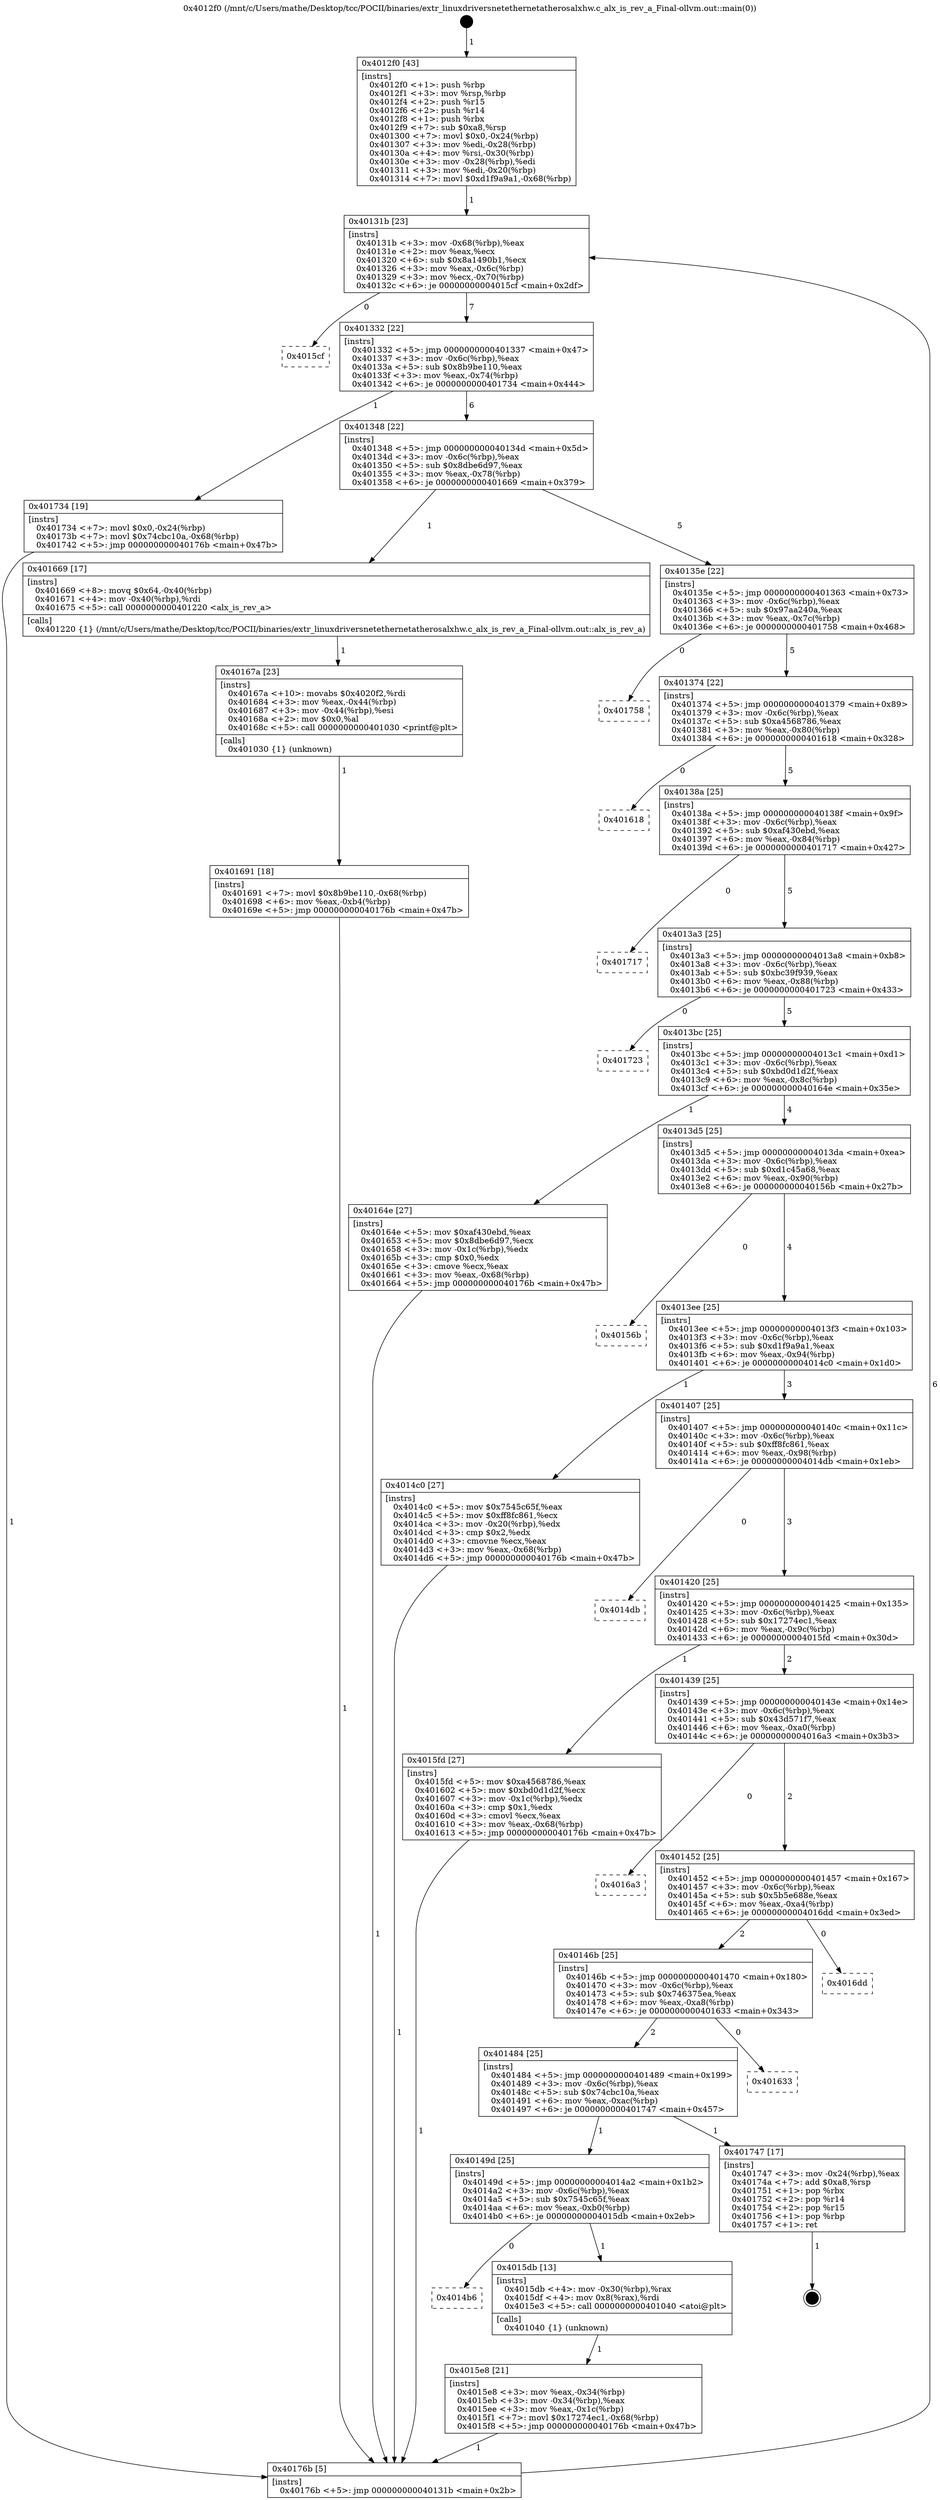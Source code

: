 digraph "0x4012f0" {
  label = "0x4012f0 (/mnt/c/Users/mathe/Desktop/tcc/POCII/binaries/extr_linuxdriversnetethernetatherosalxhw.c_alx_is_rev_a_Final-ollvm.out::main(0))"
  labelloc = "t"
  node[shape=record]

  Entry [label="",width=0.3,height=0.3,shape=circle,fillcolor=black,style=filled]
  "0x40131b" [label="{
     0x40131b [23]\l
     | [instrs]\l
     &nbsp;&nbsp;0x40131b \<+3\>: mov -0x68(%rbp),%eax\l
     &nbsp;&nbsp;0x40131e \<+2\>: mov %eax,%ecx\l
     &nbsp;&nbsp;0x401320 \<+6\>: sub $0x8a1490b1,%ecx\l
     &nbsp;&nbsp;0x401326 \<+3\>: mov %eax,-0x6c(%rbp)\l
     &nbsp;&nbsp;0x401329 \<+3\>: mov %ecx,-0x70(%rbp)\l
     &nbsp;&nbsp;0x40132c \<+6\>: je 00000000004015cf \<main+0x2df\>\l
  }"]
  "0x4015cf" [label="{
     0x4015cf\l
  }", style=dashed]
  "0x401332" [label="{
     0x401332 [22]\l
     | [instrs]\l
     &nbsp;&nbsp;0x401332 \<+5\>: jmp 0000000000401337 \<main+0x47\>\l
     &nbsp;&nbsp;0x401337 \<+3\>: mov -0x6c(%rbp),%eax\l
     &nbsp;&nbsp;0x40133a \<+5\>: sub $0x8b9be110,%eax\l
     &nbsp;&nbsp;0x40133f \<+3\>: mov %eax,-0x74(%rbp)\l
     &nbsp;&nbsp;0x401342 \<+6\>: je 0000000000401734 \<main+0x444\>\l
  }"]
  Exit [label="",width=0.3,height=0.3,shape=circle,fillcolor=black,style=filled,peripheries=2]
  "0x401734" [label="{
     0x401734 [19]\l
     | [instrs]\l
     &nbsp;&nbsp;0x401734 \<+7\>: movl $0x0,-0x24(%rbp)\l
     &nbsp;&nbsp;0x40173b \<+7\>: movl $0x74cbc10a,-0x68(%rbp)\l
     &nbsp;&nbsp;0x401742 \<+5\>: jmp 000000000040176b \<main+0x47b\>\l
  }"]
  "0x401348" [label="{
     0x401348 [22]\l
     | [instrs]\l
     &nbsp;&nbsp;0x401348 \<+5\>: jmp 000000000040134d \<main+0x5d\>\l
     &nbsp;&nbsp;0x40134d \<+3\>: mov -0x6c(%rbp),%eax\l
     &nbsp;&nbsp;0x401350 \<+5\>: sub $0x8dbe6d97,%eax\l
     &nbsp;&nbsp;0x401355 \<+3\>: mov %eax,-0x78(%rbp)\l
     &nbsp;&nbsp;0x401358 \<+6\>: je 0000000000401669 \<main+0x379\>\l
  }"]
  "0x401691" [label="{
     0x401691 [18]\l
     | [instrs]\l
     &nbsp;&nbsp;0x401691 \<+7\>: movl $0x8b9be110,-0x68(%rbp)\l
     &nbsp;&nbsp;0x401698 \<+6\>: mov %eax,-0xb4(%rbp)\l
     &nbsp;&nbsp;0x40169e \<+5\>: jmp 000000000040176b \<main+0x47b\>\l
  }"]
  "0x401669" [label="{
     0x401669 [17]\l
     | [instrs]\l
     &nbsp;&nbsp;0x401669 \<+8\>: movq $0x64,-0x40(%rbp)\l
     &nbsp;&nbsp;0x401671 \<+4\>: mov -0x40(%rbp),%rdi\l
     &nbsp;&nbsp;0x401675 \<+5\>: call 0000000000401220 \<alx_is_rev_a\>\l
     | [calls]\l
     &nbsp;&nbsp;0x401220 \{1\} (/mnt/c/Users/mathe/Desktop/tcc/POCII/binaries/extr_linuxdriversnetethernetatherosalxhw.c_alx_is_rev_a_Final-ollvm.out::alx_is_rev_a)\l
  }"]
  "0x40135e" [label="{
     0x40135e [22]\l
     | [instrs]\l
     &nbsp;&nbsp;0x40135e \<+5\>: jmp 0000000000401363 \<main+0x73\>\l
     &nbsp;&nbsp;0x401363 \<+3\>: mov -0x6c(%rbp),%eax\l
     &nbsp;&nbsp;0x401366 \<+5\>: sub $0x97aa240a,%eax\l
     &nbsp;&nbsp;0x40136b \<+3\>: mov %eax,-0x7c(%rbp)\l
     &nbsp;&nbsp;0x40136e \<+6\>: je 0000000000401758 \<main+0x468\>\l
  }"]
  "0x40167a" [label="{
     0x40167a [23]\l
     | [instrs]\l
     &nbsp;&nbsp;0x40167a \<+10\>: movabs $0x4020f2,%rdi\l
     &nbsp;&nbsp;0x401684 \<+3\>: mov %eax,-0x44(%rbp)\l
     &nbsp;&nbsp;0x401687 \<+3\>: mov -0x44(%rbp),%esi\l
     &nbsp;&nbsp;0x40168a \<+2\>: mov $0x0,%al\l
     &nbsp;&nbsp;0x40168c \<+5\>: call 0000000000401030 \<printf@plt\>\l
     | [calls]\l
     &nbsp;&nbsp;0x401030 \{1\} (unknown)\l
  }"]
  "0x401758" [label="{
     0x401758\l
  }", style=dashed]
  "0x401374" [label="{
     0x401374 [22]\l
     | [instrs]\l
     &nbsp;&nbsp;0x401374 \<+5\>: jmp 0000000000401379 \<main+0x89\>\l
     &nbsp;&nbsp;0x401379 \<+3\>: mov -0x6c(%rbp),%eax\l
     &nbsp;&nbsp;0x40137c \<+5\>: sub $0xa4568786,%eax\l
     &nbsp;&nbsp;0x401381 \<+3\>: mov %eax,-0x80(%rbp)\l
     &nbsp;&nbsp;0x401384 \<+6\>: je 0000000000401618 \<main+0x328\>\l
  }"]
  "0x4015e8" [label="{
     0x4015e8 [21]\l
     | [instrs]\l
     &nbsp;&nbsp;0x4015e8 \<+3\>: mov %eax,-0x34(%rbp)\l
     &nbsp;&nbsp;0x4015eb \<+3\>: mov -0x34(%rbp),%eax\l
     &nbsp;&nbsp;0x4015ee \<+3\>: mov %eax,-0x1c(%rbp)\l
     &nbsp;&nbsp;0x4015f1 \<+7\>: movl $0x17274ec1,-0x68(%rbp)\l
     &nbsp;&nbsp;0x4015f8 \<+5\>: jmp 000000000040176b \<main+0x47b\>\l
  }"]
  "0x401618" [label="{
     0x401618\l
  }", style=dashed]
  "0x40138a" [label="{
     0x40138a [25]\l
     | [instrs]\l
     &nbsp;&nbsp;0x40138a \<+5\>: jmp 000000000040138f \<main+0x9f\>\l
     &nbsp;&nbsp;0x40138f \<+3\>: mov -0x6c(%rbp),%eax\l
     &nbsp;&nbsp;0x401392 \<+5\>: sub $0xaf430ebd,%eax\l
     &nbsp;&nbsp;0x401397 \<+6\>: mov %eax,-0x84(%rbp)\l
     &nbsp;&nbsp;0x40139d \<+6\>: je 0000000000401717 \<main+0x427\>\l
  }"]
  "0x4014b6" [label="{
     0x4014b6\l
  }", style=dashed]
  "0x401717" [label="{
     0x401717\l
  }", style=dashed]
  "0x4013a3" [label="{
     0x4013a3 [25]\l
     | [instrs]\l
     &nbsp;&nbsp;0x4013a3 \<+5\>: jmp 00000000004013a8 \<main+0xb8\>\l
     &nbsp;&nbsp;0x4013a8 \<+3\>: mov -0x6c(%rbp),%eax\l
     &nbsp;&nbsp;0x4013ab \<+5\>: sub $0xbc39f939,%eax\l
     &nbsp;&nbsp;0x4013b0 \<+6\>: mov %eax,-0x88(%rbp)\l
     &nbsp;&nbsp;0x4013b6 \<+6\>: je 0000000000401723 \<main+0x433\>\l
  }"]
  "0x4015db" [label="{
     0x4015db [13]\l
     | [instrs]\l
     &nbsp;&nbsp;0x4015db \<+4\>: mov -0x30(%rbp),%rax\l
     &nbsp;&nbsp;0x4015df \<+4\>: mov 0x8(%rax),%rdi\l
     &nbsp;&nbsp;0x4015e3 \<+5\>: call 0000000000401040 \<atoi@plt\>\l
     | [calls]\l
     &nbsp;&nbsp;0x401040 \{1\} (unknown)\l
  }"]
  "0x401723" [label="{
     0x401723\l
  }", style=dashed]
  "0x4013bc" [label="{
     0x4013bc [25]\l
     | [instrs]\l
     &nbsp;&nbsp;0x4013bc \<+5\>: jmp 00000000004013c1 \<main+0xd1\>\l
     &nbsp;&nbsp;0x4013c1 \<+3\>: mov -0x6c(%rbp),%eax\l
     &nbsp;&nbsp;0x4013c4 \<+5\>: sub $0xbd0d1d2f,%eax\l
     &nbsp;&nbsp;0x4013c9 \<+6\>: mov %eax,-0x8c(%rbp)\l
     &nbsp;&nbsp;0x4013cf \<+6\>: je 000000000040164e \<main+0x35e\>\l
  }"]
  "0x40149d" [label="{
     0x40149d [25]\l
     | [instrs]\l
     &nbsp;&nbsp;0x40149d \<+5\>: jmp 00000000004014a2 \<main+0x1b2\>\l
     &nbsp;&nbsp;0x4014a2 \<+3\>: mov -0x6c(%rbp),%eax\l
     &nbsp;&nbsp;0x4014a5 \<+5\>: sub $0x7545c65f,%eax\l
     &nbsp;&nbsp;0x4014aa \<+6\>: mov %eax,-0xb0(%rbp)\l
     &nbsp;&nbsp;0x4014b0 \<+6\>: je 00000000004015db \<main+0x2eb\>\l
  }"]
  "0x40164e" [label="{
     0x40164e [27]\l
     | [instrs]\l
     &nbsp;&nbsp;0x40164e \<+5\>: mov $0xaf430ebd,%eax\l
     &nbsp;&nbsp;0x401653 \<+5\>: mov $0x8dbe6d97,%ecx\l
     &nbsp;&nbsp;0x401658 \<+3\>: mov -0x1c(%rbp),%edx\l
     &nbsp;&nbsp;0x40165b \<+3\>: cmp $0x0,%edx\l
     &nbsp;&nbsp;0x40165e \<+3\>: cmove %ecx,%eax\l
     &nbsp;&nbsp;0x401661 \<+3\>: mov %eax,-0x68(%rbp)\l
     &nbsp;&nbsp;0x401664 \<+5\>: jmp 000000000040176b \<main+0x47b\>\l
  }"]
  "0x4013d5" [label="{
     0x4013d5 [25]\l
     | [instrs]\l
     &nbsp;&nbsp;0x4013d5 \<+5\>: jmp 00000000004013da \<main+0xea\>\l
     &nbsp;&nbsp;0x4013da \<+3\>: mov -0x6c(%rbp),%eax\l
     &nbsp;&nbsp;0x4013dd \<+5\>: sub $0xd1c45a68,%eax\l
     &nbsp;&nbsp;0x4013e2 \<+6\>: mov %eax,-0x90(%rbp)\l
     &nbsp;&nbsp;0x4013e8 \<+6\>: je 000000000040156b \<main+0x27b\>\l
  }"]
  "0x401747" [label="{
     0x401747 [17]\l
     | [instrs]\l
     &nbsp;&nbsp;0x401747 \<+3\>: mov -0x24(%rbp),%eax\l
     &nbsp;&nbsp;0x40174a \<+7\>: add $0xa8,%rsp\l
     &nbsp;&nbsp;0x401751 \<+1\>: pop %rbx\l
     &nbsp;&nbsp;0x401752 \<+2\>: pop %r14\l
     &nbsp;&nbsp;0x401754 \<+2\>: pop %r15\l
     &nbsp;&nbsp;0x401756 \<+1\>: pop %rbp\l
     &nbsp;&nbsp;0x401757 \<+1\>: ret\l
  }"]
  "0x40156b" [label="{
     0x40156b\l
  }", style=dashed]
  "0x4013ee" [label="{
     0x4013ee [25]\l
     | [instrs]\l
     &nbsp;&nbsp;0x4013ee \<+5\>: jmp 00000000004013f3 \<main+0x103\>\l
     &nbsp;&nbsp;0x4013f3 \<+3\>: mov -0x6c(%rbp),%eax\l
     &nbsp;&nbsp;0x4013f6 \<+5\>: sub $0xd1f9a9a1,%eax\l
     &nbsp;&nbsp;0x4013fb \<+6\>: mov %eax,-0x94(%rbp)\l
     &nbsp;&nbsp;0x401401 \<+6\>: je 00000000004014c0 \<main+0x1d0\>\l
  }"]
  "0x401484" [label="{
     0x401484 [25]\l
     | [instrs]\l
     &nbsp;&nbsp;0x401484 \<+5\>: jmp 0000000000401489 \<main+0x199\>\l
     &nbsp;&nbsp;0x401489 \<+3\>: mov -0x6c(%rbp),%eax\l
     &nbsp;&nbsp;0x40148c \<+5\>: sub $0x74cbc10a,%eax\l
     &nbsp;&nbsp;0x401491 \<+6\>: mov %eax,-0xac(%rbp)\l
     &nbsp;&nbsp;0x401497 \<+6\>: je 0000000000401747 \<main+0x457\>\l
  }"]
  "0x4014c0" [label="{
     0x4014c0 [27]\l
     | [instrs]\l
     &nbsp;&nbsp;0x4014c0 \<+5\>: mov $0x7545c65f,%eax\l
     &nbsp;&nbsp;0x4014c5 \<+5\>: mov $0xff8fc861,%ecx\l
     &nbsp;&nbsp;0x4014ca \<+3\>: mov -0x20(%rbp),%edx\l
     &nbsp;&nbsp;0x4014cd \<+3\>: cmp $0x2,%edx\l
     &nbsp;&nbsp;0x4014d0 \<+3\>: cmovne %ecx,%eax\l
     &nbsp;&nbsp;0x4014d3 \<+3\>: mov %eax,-0x68(%rbp)\l
     &nbsp;&nbsp;0x4014d6 \<+5\>: jmp 000000000040176b \<main+0x47b\>\l
  }"]
  "0x401407" [label="{
     0x401407 [25]\l
     | [instrs]\l
     &nbsp;&nbsp;0x401407 \<+5\>: jmp 000000000040140c \<main+0x11c\>\l
     &nbsp;&nbsp;0x40140c \<+3\>: mov -0x6c(%rbp),%eax\l
     &nbsp;&nbsp;0x40140f \<+5\>: sub $0xff8fc861,%eax\l
     &nbsp;&nbsp;0x401414 \<+6\>: mov %eax,-0x98(%rbp)\l
     &nbsp;&nbsp;0x40141a \<+6\>: je 00000000004014db \<main+0x1eb\>\l
  }"]
  "0x40176b" [label="{
     0x40176b [5]\l
     | [instrs]\l
     &nbsp;&nbsp;0x40176b \<+5\>: jmp 000000000040131b \<main+0x2b\>\l
  }"]
  "0x4012f0" [label="{
     0x4012f0 [43]\l
     | [instrs]\l
     &nbsp;&nbsp;0x4012f0 \<+1\>: push %rbp\l
     &nbsp;&nbsp;0x4012f1 \<+3\>: mov %rsp,%rbp\l
     &nbsp;&nbsp;0x4012f4 \<+2\>: push %r15\l
     &nbsp;&nbsp;0x4012f6 \<+2\>: push %r14\l
     &nbsp;&nbsp;0x4012f8 \<+1\>: push %rbx\l
     &nbsp;&nbsp;0x4012f9 \<+7\>: sub $0xa8,%rsp\l
     &nbsp;&nbsp;0x401300 \<+7\>: movl $0x0,-0x24(%rbp)\l
     &nbsp;&nbsp;0x401307 \<+3\>: mov %edi,-0x28(%rbp)\l
     &nbsp;&nbsp;0x40130a \<+4\>: mov %rsi,-0x30(%rbp)\l
     &nbsp;&nbsp;0x40130e \<+3\>: mov -0x28(%rbp),%edi\l
     &nbsp;&nbsp;0x401311 \<+3\>: mov %edi,-0x20(%rbp)\l
     &nbsp;&nbsp;0x401314 \<+7\>: movl $0xd1f9a9a1,-0x68(%rbp)\l
  }"]
  "0x401633" [label="{
     0x401633\l
  }", style=dashed]
  "0x4014db" [label="{
     0x4014db\l
  }", style=dashed]
  "0x401420" [label="{
     0x401420 [25]\l
     | [instrs]\l
     &nbsp;&nbsp;0x401420 \<+5\>: jmp 0000000000401425 \<main+0x135\>\l
     &nbsp;&nbsp;0x401425 \<+3\>: mov -0x6c(%rbp),%eax\l
     &nbsp;&nbsp;0x401428 \<+5\>: sub $0x17274ec1,%eax\l
     &nbsp;&nbsp;0x40142d \<+6\>: mov %eax,-0x9c(%rbp)\l
     &nbsp;&nbsp;0x401433 \<+6\>: je 00000000004015fd \<main+0x30d\>\l
  }"]
  "0x40146b" [label="{
     0x40146b [25]\l
     | [instrs]\l
     &nbsp;&nbsp;0x40146b \<+5\>: jmp 0000000000401470 \<main+0x180\>\l
     &nbsp;&nbsp;0x401470 \<+3\>: mov -0x6c(%rbp),%eax\l
     &nbsp;&nbsp;0x401473 \<+5\>: sub $0x746375ea,%eax\l
     &nbsp;&nbsp;0x401478 \<+6\>: mov %eax,-0xa8(%rbp)\l
     &nbsp;&nbsp;0x40147e \<+6\>: je 0000000000401633 \<main+0x343\>\l
  }"]
  "0x4015fd" [label="{
     0x4015fd [27]\l
     | [instrs]\l
     &nbsp;&nbsp;0x4015fd \<+5\>: mov $0xa4568786,%eax\l
     &nbsp;&nbsp;0x401602 \<+5\>: mov $0xbd0d1d2f,%ecx\l
     &nbsp;&nbsp;0x401607 \<+3\>: mov -0x1c(%rbp),%edx\l
     &nbsp;&nbsp;0x40160a \<+3\>: cmp $0x1,%edx\l
     &nbsp;&nbsp;0x40160d \<+3\>: cmovl %ecx,%eax\l
     &nbsp;&nbsp;0x401610 \<+3\>: mov %eax,-0x68(%rbp)\l
     &nbsp;&nbsp;0x401613 \<+5\>: jmp 000000000040176b \<main+0x47b\>\l
  }"]
  "0x401439" [label="{
     0x401439 [25]\l
     | [instrs]\l
     &nbsp;&nbsp;0x401439 \<+5\>: jmp 000000000040143e \<main+0x14e\>\l
     &nbsp;&nbsp;0x40143e \<+3\>: mov -0x6c(%rbp),%eax\l
     &nbsp;&nbsp;0x401441 \<+5\>: sub $0x43d571f7,%eax\l
     &nbsp;&nbsp;0x401446 \<+6\>: mov %eax,-0xa0(%rbp)\l
     &nbsp;&nbsp;0x40144c \<+6\>: je 00000000004016a3 \<main+0x3b3\>\l
  }"]
  "0x4016dd" [label="{
     0x4016dd\l
  }", style=dashed]
  "0x4016a3" [label="{
     0x4016a3\l
  }", style=dashed]
  "0x401452" [label="{
     0x401452 [25]\l
     | [instrs]\l
     &nbsp;&nbsp;0x401452 \<+5\>: jmp 0000000000401457 \<main+0x167\>\l
     &nbsp;&nbsp;0x401457 \<+3\>: mov -0x6c(%rbp),%eax\l
     &nbsp;&nbsp;0x40145a \<+5\>: sub $0x5b5e688e,%eax\l
     &nbsp;&nbsp;0x40145f \<+6\>: mov %eax,-0xa4(%rbp)\l
     &nbsp;&nbsp;0x401465 \<+6\>: je 00000000004016dd \<main+0x3ed\>\l
  }"]
  Entry -> "0x4012f0" [label=" 1"]
  "0x40131b" -> "0x4015cf" [label=" 0"]
  "0x40131b" -> "0x401332" [label=" 7"]
  "0x401747" -> Exit [label=" 1"]
  "0x401332" -> "0x401734" [label=" 1"]
  "0x401332" -> "0x401348" [label=" 6"]
  "0x401734" -> "0x40176b" [label=" 1"]
  "0x401348" -> "0x401669" [label=" 1"]
  "0x401348" -> "0x40135e" [label=" 5"]
  "0x401691" -> "0x40176b" [label=" 1"]
  "0x40135e" -> "0x401758" [label=" 0"]
  "0x40135e" -> "0x401374" [label=" 5"]
  "0x40167a" -> "0x401691" [label=" 1"]
  "0x401374" -> "0x401618" [label=" 0"]
  "0x401374" -> "0x40138a" [label=" 5"]
  "0x401669" -> "0x40167a" [label=" 1"]
  "0x40138a" -> "0x401717" [label=" 0"]
  "0x40138a" -> "0x4013a3" [label=" 5"]
  "0x40164e" -> "0x40176b" [label=" 1"]
  "0x4013a3" -> "0x401723" [label=" 0"]
  "0x4013a3" -> "0x4013bc" [label=" 5"]
  "0x4015fd" -> "0x40176b" [label=" 1"]
  "0x4013bc" -> "0x40164e" [label=" 1"]
  "0x4013bc" -> "0x4013d5" [label=" 4"]
  "0x4015db" -> "0x4015e8" [label=" 1"]
  "0x4013d5" -> "0x40156b" [label=" 0"]
  "0x4013d5" -> "0x4013ee" [label=" 4"]
  "0x40149d" -> "0x4014b6" [label=" 0"]
  "0x4013ee" -> "0x4014c0" [label=" 1"]
  "0x4013ee" -> "0x401407" [label=" 3"]
  "0x4014c0" -> "0x40176b" [label=" 1"]
  "0x4012f0" -> "0x40131b" [label=" 1"]
  "0x40176b" -> "0x40131b" [label=" 6"]
  "0x4015e8" -> "0x40176b" [label=" 1"]
  "0x401407" -> "0x4014db" [label=" 0"]
  "0x401407" -> "0x401420" [label=" 3"]
  "0x401484" -> "0x40149d" [label=" 1"]
  "0x401420" -> "0x4015fd" [label=" 1"]
  "0x401420" -> "0x401439" [label=" 2"]
  "0x40149d" -> "0x4015db" [label=" 1"]
  "0x401439" -> "0x4016a3" [label=" 0"]
  "0x401439" -> "0x401452" [label=" 2"]
  "0x40146b" -> "0x401484" [label=" 2"]
  "0x401452" -> "0x4016dd" [label=" 0"]
  "0x401452" -> "0x40146b" [label=" 2"]
  "0x401484" -> "0x401747" [label=" 1"]
  "0x40146b" -> "0x401633" [label=" 0"]
}

